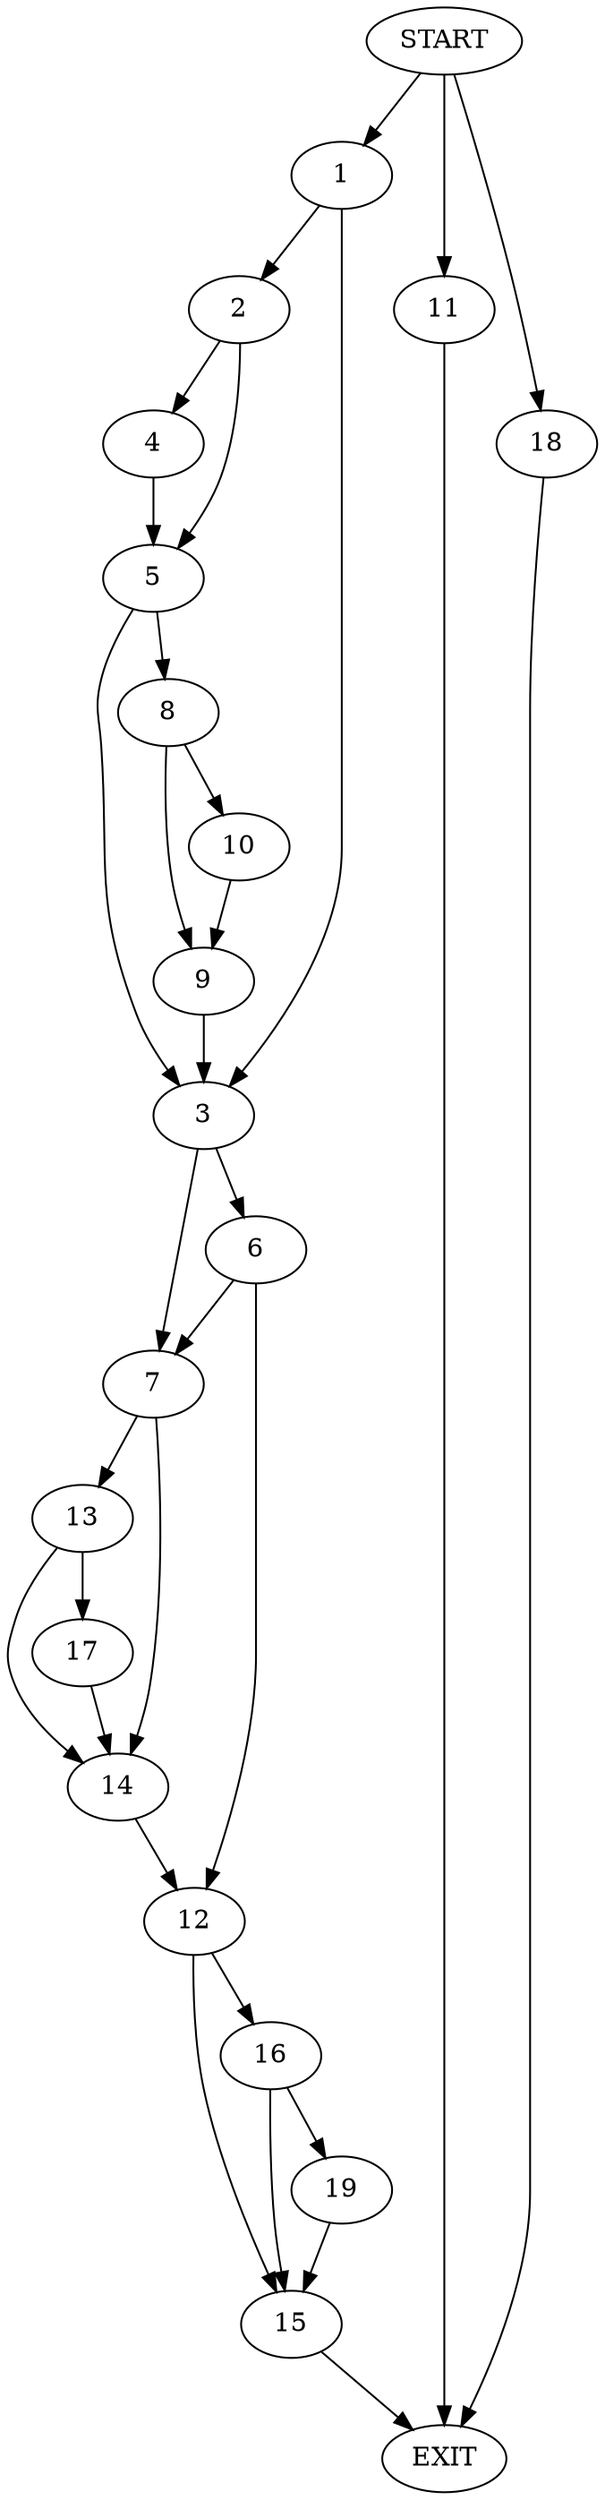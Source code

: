 digraph {
0 [label="START"]
20 [label="EXIT"]
0 -> 1
1 -> 2
1 -> 3
2 -> 4
2 -> 5
3 -> 6
3 -> 7
5 -> 3
5 -> 8
4 -> 5
8 -> 9
8 -> 10
10 -> 9
9 -> 3
0 -> 11
11 -> 20
6 -> 12
6 -> 7
7 -> 13
7 -> 14
12 -> 15
12 -> 16
13 -> 17
13 -> 14
14 -> 12
17 -> 14
0 -> 18
18 -> 20
16 -> 19
16 -> 15
15 -> 20
19 -> 15
}
